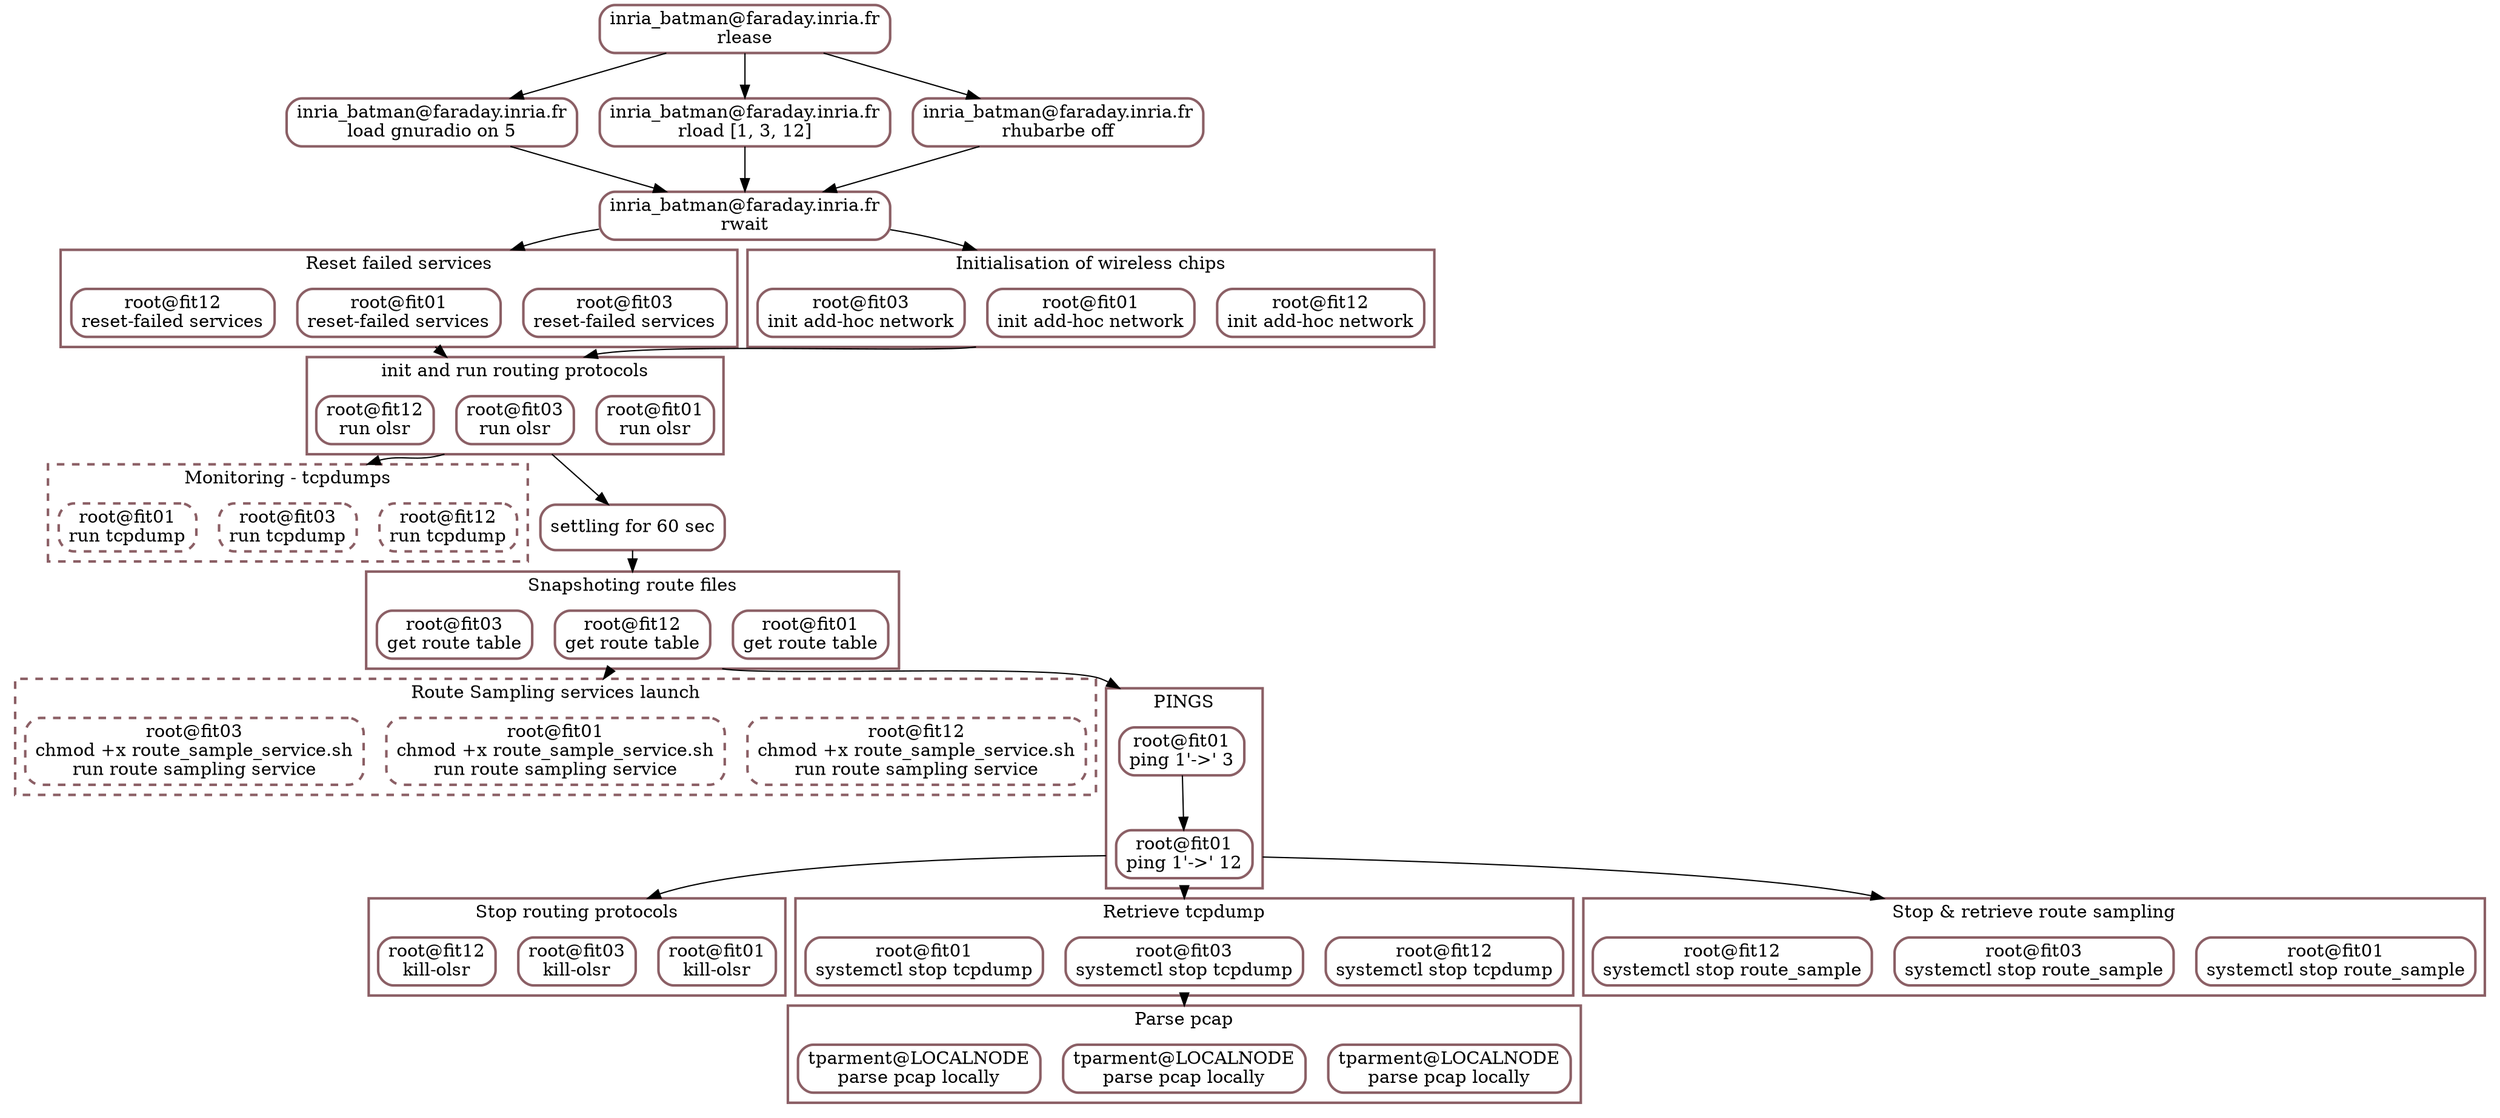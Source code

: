 digraph asynciojobs{
compound=true;
graph [];
01 [style="rounded",label="inria_batman@faraday.inria.fr
rlease",shape="box",color="lightpink4",penwidth="2"]
02 [style="rounded",label="inria_batman@faraday.inria.fr
load gnuradio on 5",shape="box",color="lightpink4",penwidth="2"]
01 -> 02;
03 [style="rounded",label="inria_batman@faraday.inria.fr
rload [1, 3, 12]",shape="box",color="lightpink4",penwidth="2"]
01 -> 03;
04 [style="rounded",label="inria_batman@faraday.inria.fr
rhubarbe off",shape="box",color="lightpink4",penwidth="2"]
01 -> 04;
05 [style="rounded",label="inria_batman@faraday.inria.fr
rwait",shape="box",color="lightpink4",penwidth="2"]
03 -> 05;
02 -> 05;
04 -> 05;
subgraph cluster_06{
compound=true;
graph [style="",label="Reset failed services",shape="box",color="lightpink4",penwidth="2"];
07 [style="rounded",label="root@fit03
reset-failed services",shape="box",color="lightpink4",penwidth="2"]
08 [style="rounded",label="root@fit01
reset-failed services",shape="box",color="lightpink4",penwidth="2"]
09 [style="rounded",label="root@fit12
reset-failed services",shape="box",color="lightpink4",penwidth="2"]
}
05 -> 08 [lhead=cluster_06];
subgraph cluster_10{
compound=true;
graph [style="",label="Initialisation of wireless chips",shape="box",color="lightpink4",penwidth="2"];
11 [style="rounded",label="root@fit12
init add-hoc network",shape="box",color="lightpink4",penwidth="2"]
12 [style="rounded",label="root@fit01
init add-hoc network",shape="box",color="lightpink4",penwidth="2"]
13 [style="rounded",label="root@fit03
init add-hoc network",shape="box",color="lightpink4",penwidth="2"]
}
05 -> 12 [lhead=cluster_10];
subgraph cluster_14{
compound=true;
graph [style="",label="init and run routing protocols",shape="box",color="lightpink4",penwidth="2"];
15 [style="rounded",label="root@fit01
run olsr",shape="box",color="lightpink4",penwidth="2"]
16 [style="rounded",label="root@fit03
run olsr",shape="box",color="lightpink4",penwidth="2"]
17 [style="rounded",label="root@fit12
run olsr",shape="box",color="lightpink4",penwidth="2"]
}
12 -> 16 [lhead=cluster_14 ltail=cluster_10];
08 -> 16 [lhead=cluster_14 ltail=cluster_06];
subgraph cluster_18{
compound=true;
graph [style="dashed",label="Monitoring - tcpdumps",shape="box",color="lightpink4",penwidth="2"];
19 [style="rounded,dashed",label="root@fit12
run tcpdump",shape="box",color="lightpink4",penwidth="2"]
20 [style="rounded,dashed",label="root@fit03
run tcpdump",shape="box",color="lightpink4",penwidth="2"]
21 [style="rounded,dashed",label="root@fit01
run tcpdump",shape="box",color="lightpink4",penwidth="2"]
}
16 -> 20 [lhead=cluster_18 ltail=cluster_14];
22 [style="rounded",label="settling for 60 sec",shape="box",color="lightpink4",penwidth="2"]
16 -> 22 [ltail=cluster_14];
subgraph cluster_23{
compound=true;
graph [style="",label="Snapshoting route files",shape="box",color="lightpink4",penwidth="2"];
24 [style="rounded",label="root@fit01
get route table",shape="box",color="lightpink4",penwidth="2"]
25 [style="rounded",label="root@fit12
get route table",shape="box",color="lightpink4",penwidth="2"]
26 [style="rounded",label="root@fit03
get route table",shape="box",color="lightpink4",penwidth="2"]
}
22 -> 25 [lhead=cluster_23];
subgraph cluster_27{
compound=true;
graph [style="dashed",label="Route Sampling services launch",shape="box",color="lightpink4",penwidth="2"];
28 [style="rounded,dashed",label="root@fit12
chmod +x route_sample_service.sh
run route sampling service",shape="box",color="lightpink4",penwidth="2"]
29 [style="rounded,dashed",label="root@fit01
chmod +x route_sample_service.sh
run route sampling service",shape="box",color="lightpink4",penwidth="2"]
30 [style="rounded,dashed",label="root@fit03
chmod +x route_sample_service.sh
run route sampling service",shape="box",color="lightpink4",penwidth="2"]
}
25 -> 29 [lhead=cluster_27 ltail=cluster_23];
subgraph cluster_31{
compound=true;
graph [style="",label="PINGS",shape="box",color="lightpink4",penwidth="2"];
32 [style="rounded",label="root@fit01
ping 1'->' 3",shape="box",color="lightpink4",penwidth="2"]
33 [style="rounded",label="root@fit01
ping 1'->' 12",shape="box",color="lightpink4",penwidth="2"]
32 -> 33;
}
25 -> 32 [lhead=cluster_31 ltail=cluster_23];
subgraph cluster_34{
compound=true;
graph [style="",label="Stop routing protocols",shape="box",color="lightpink4",penwidth="2"];
35 [style="rounded",label="root@fit01
kill-olsr",shape="box",color="lightpink4",penwidth="2"]
36 [style="rounded",label="root@fit03
kill-olsr",shape="box",color="lightpink4",penwidth="2"]
37 [style="rounded",label="root@fit12
kill-olsr",shape="box",color="lightpink4",penwidth="2"]
}
33 -> 36 [lhead=cluster_34 ltail=cluster_31];
subgraph cluster_38{
compound=true;
graph [style="",label="Retrieve tcpdump",shape="box",color="lightpink4",penwidth="2"];
39 [style="rounded",label="root@fit12
systemctl stop tcpdump",shape="box",color="lightpink4",penwidth="2"]
40 [style="rounded",label="root@fit03
systemctl stop tcpdump",shape="box",color="lightpink4",penwidth="2"]
41 [style="rounded",label="root@fit01
systemctl stop tcpdump",shape="box",color="lightpink4",penwidth="2"]
}
33 -> 40 [lhead=cluster_38 ltail=cluster_31];
subgraph cluster_42{
compound=true;
graph [style="",label="Stop & retrieve route sampling",shape="box",color="lightpink4",penwidth="2"];
43 [style="rounded",label="root@fit01
systemctl stop route_sample",shape="box",color="lightpink4",penwidth="2"]
44 [style="rounded",label="root@fit03
systemctl stop route_sample",shape="box",color="lightpink4",penwidth="2"]
45 [style="rounded",label="root@fit12
systemctl stop route_sample",shape="box",color="lightpink4",penwidth="2"]
}
33 -> 44 [lhead=cluster_42 ltail=cluster_31];
subgraph cluster_46{
compound=true;
graph [style="",label="Parse pcap",shape="box",color="lightpink4",penwidth="2"];
47 [style="rounded",label="tparment@LOCALNODE
parse pcap locally",shape="box",color="lightpink4",penwidth="2"]
48 [style="rounded",label="tparment@LOCALNODE
parse pcap locally",shape="box",color="lightpink4",penwidth="2"]
49 [style="rounded",label="tparment@LOCALNODE
parse pcap locally",shape="box",color="lightpink4",penwidth="2"]
}
40 -> 48 [lhead=cluster_46 ltail=cluster_38];
}
